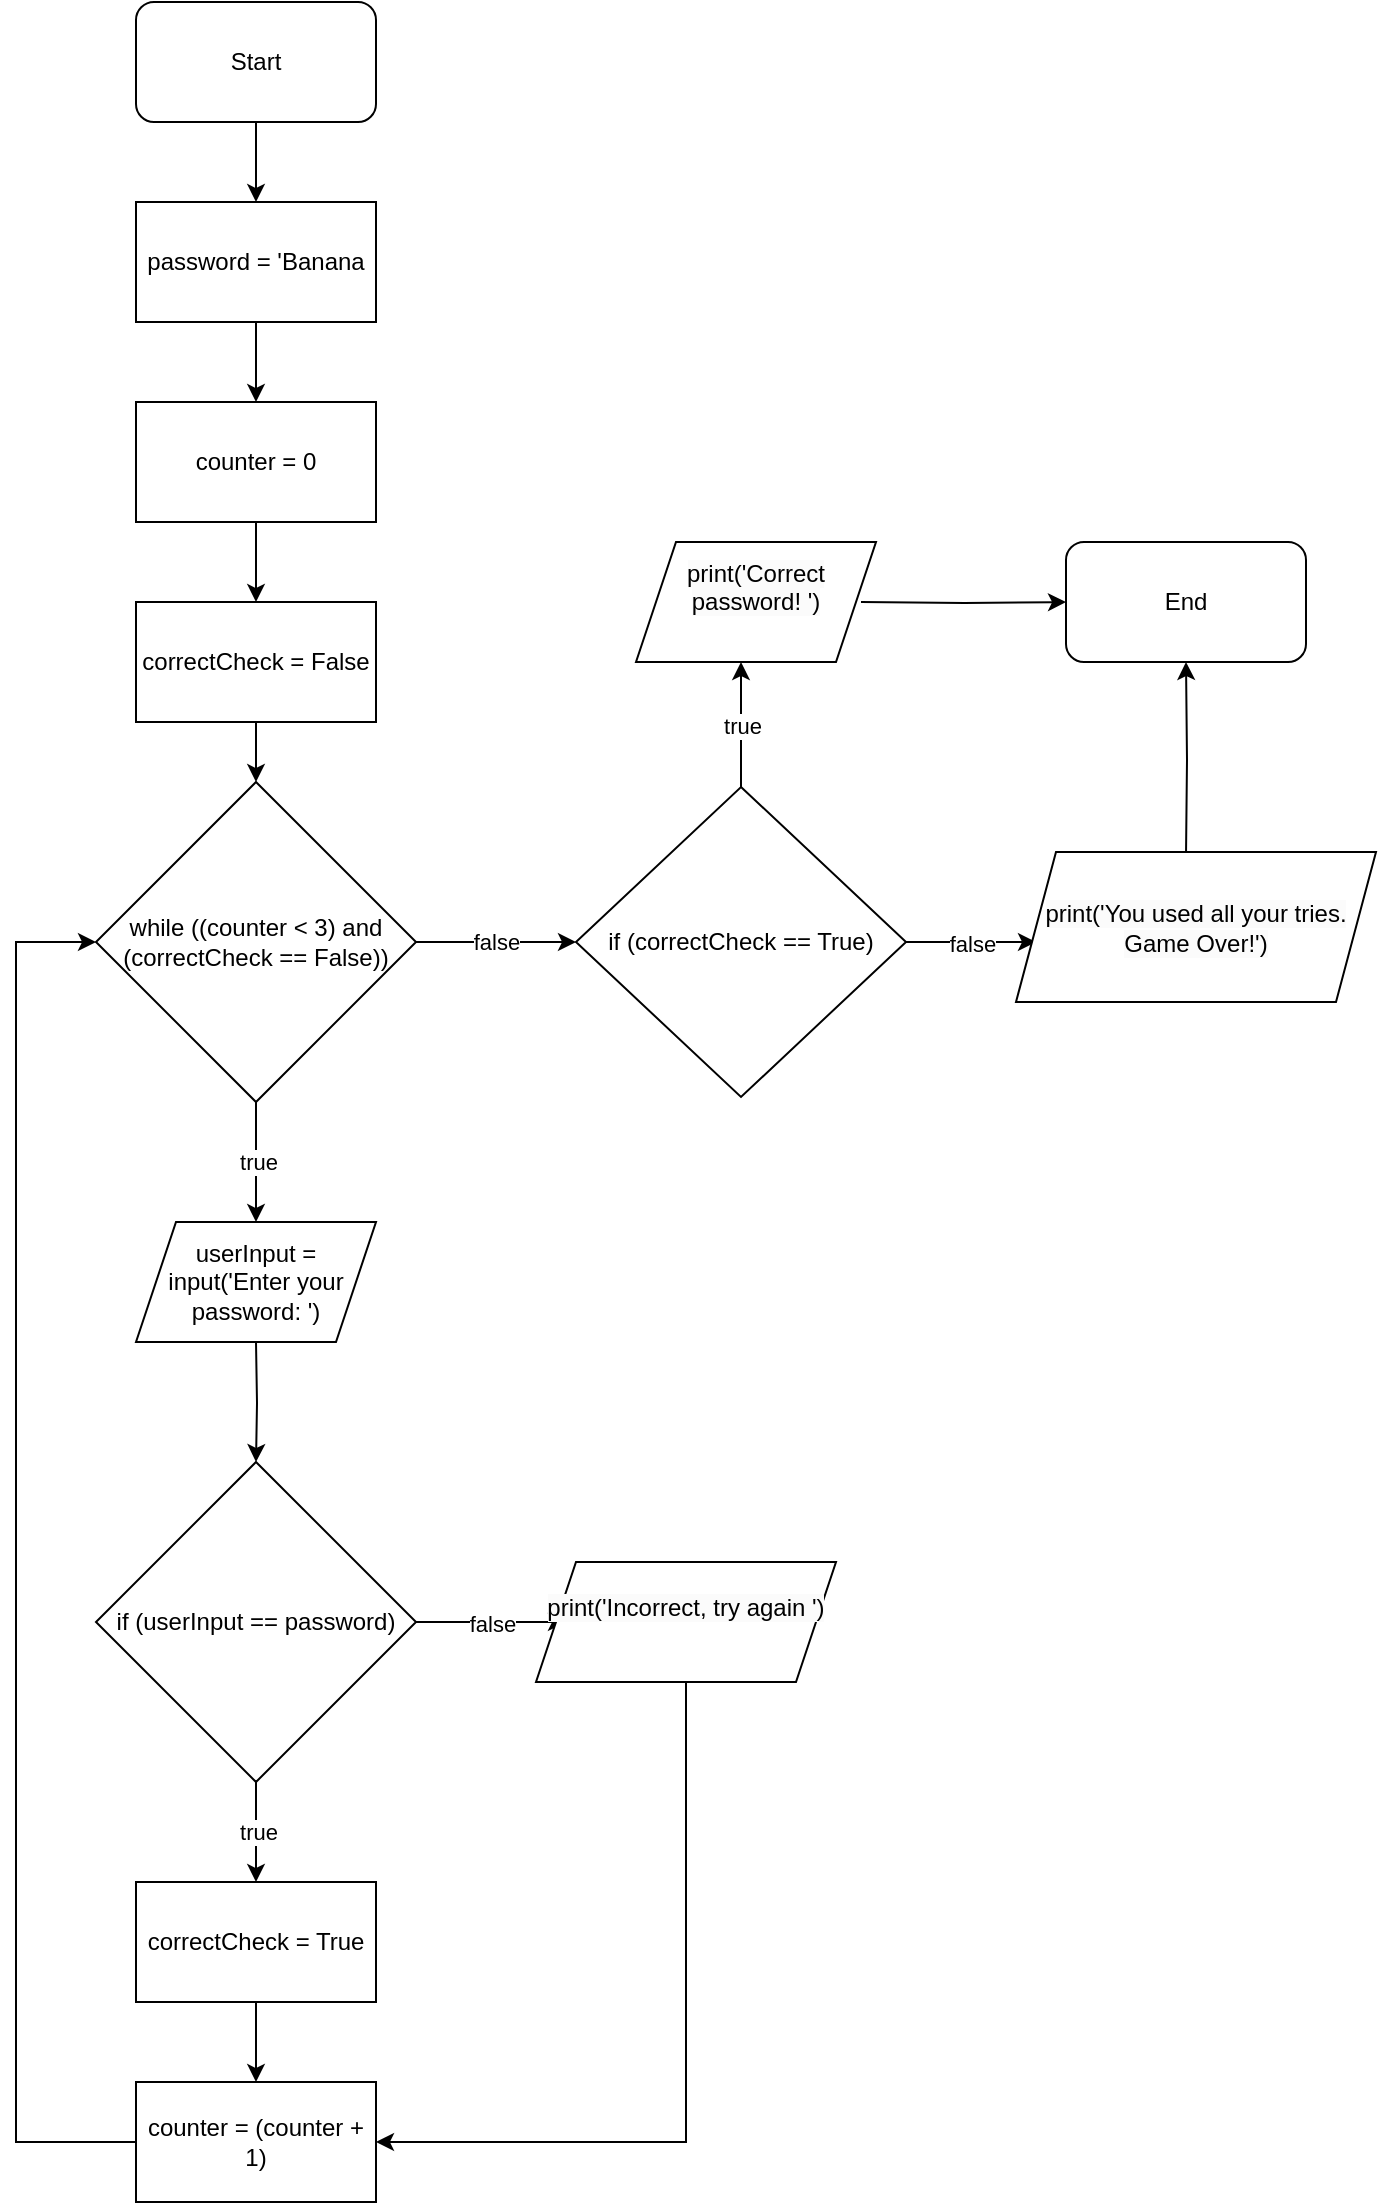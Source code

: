 <mxfile version="21.7.5" type="device">
  <diagram name="Page-1" id="KX2nUUPIr62F4fqyjSt9">
    <mxGraphModel dx="890" dy="390" grid="1" gridSize="10" guides="1" tooltips="1" connect="1" arrows="1" fold="1" page="1" pageScale="1" pageWidth="850" pageHeight="1100" math="0" shadow="0">
      <root>
        <mxCell id="0" />
        <mxCell id="1" parent="0" />
        <mxCell id="tpeHLbeyVTgynvqw5VP7-13" style="edgeStyle=orthogonalEdgeStyle;rounded=0;orthogonalLoop=1;jettySize=auto;html=1;exitX=0.5;exitY=1;exitDx=0;exitDy=0;entryX=0.5;entryY=0;entryDx=0;entryDy=0;" parent="1" source="tpeHLbeyVTgynvqw5VP7-1" target="tpeHLbeyVTgynvqw5VP7-2" edge="1">
          <mxGeometry relative="1" as="geometry" />
        </mxCell>
        <mxCell id="tpeHLbeyVTgynvqw5VP7-1" value="Start" style="rounded=1;whiteSpace=wrap;html=1;" parent="1" vertex="1">
          <mxGeometry x="150" y="60" width="120" height="60" as="geometry" />
        </mxCell>
        <mxCell id="tpeHLbeyVTgynvqw5VP7-14" style="edgeStyle=orthogonalEdgeStyle;rounded=0;orthogonalLoop=1;jettySize=auto;html=1;exitX=0.5;exitY=1;exitDx=0;exitDy=0;entryX=0.5;entryY=0;entryDx=0;entryDy=0;" parent="1" source="tpeHLbeyVTgynvqw5VP7-2" target="tpeHLbeyVTgynvqw5VP7-3" edge="1">
          <mxGeometry relative="1" as="geometry" />
        </mxCell>
        <mxCell id="tpeHLbeyVTgynvqw5VP7-2" value="password = &#39;Banana" style="rounded=0;whiteSpace=wrap;html=1;" parent="1" vertex="1">
          <mxGeometry x="150" y="160" width="120" height="60" as="geometry" />
        </mxCell>
        <mxCell id="tpeHLbeyVTgynvqw5VP7-15" style="edgeStyle=orthogonalEdgeStyle;rounded=0;orthogonalLoop=1;jettySize=auto;html=1;exitX=0.5;exitY=1;exitDx=0;exitDy=0;entryX=0.5;entryY=0;entryDx=0;entryDy=0;" parent="1" source="tpeHLbeyVTgynvqw5VP7-3" target="tpeHLbeyVTgynvqw5VP7-5" edge="1">
          <mxGeometry relative="1" as="geometry" />
        </mxCell>
        <mxCell id="tpeHLbeyVTgynvqw5VP7-3" value="counter = 0" style="rounded=0;whiteSpace=wrap;html=1;" parent="1" vertex="1">
          <mxGeometry x="150" y="260" width="120" height="60" as="geometry" />
        </mxCell>
        <mxCell id="tpeHLbeyVTgynvqw5VP7-16" style="edgeStyle=orthogonalEdgeStyle;rounded=0;orthogonalLoop=1;jettySize=auto;html=1;exitX=0.5;exitY=1;exitDx=0;exitDy=0;entryX=0.5;entryY=0;entryDx=0;entryDy=0;" parent="1" source="tpeHLbeyVTgynvqw5VP7-5" target="tpeHLbeyVTgynvqw5VP7-6" edge="1">
          <mxGeometry relative="1" as="geometry" />
        </mxCell>
        <mxCell id="tpeHLbeyVTgynvqw5VP7-5" value="correctCheck = False" style="rounded=0;whiteSpace=wrap;html=1;" parent="1" vertex="1">
          <mxGeometry x="150" y="360" width="120" height="60" as="geometry" />
        </mxCell>
        <mxCell id="tpeHLbeyVTgynvqw5VP7-10" value="false" style="edgeStyle=orthogonalEdgeStyle;rounded=0;orthogonalLoop=1;jettySize=auto;html=1;exitX=1;exitY=0.5;exitDx=0;exitDy=0;entryX=0;entryY=0.5;entryDx=0;entryDy=0;" parent="1" source="tpeHLbeyVTgynvqw5VP7-6" target="tpeHLbeyVTgynvqw5VP7-7" edge="1">
          <mxGeometry relative="1" as="geometry" />
        </mxCell>
        <mxCell id="tpeHLbeyVTgynvqw5VP7-17" value="true" style="edgeStyle=orthogonalEdgeStyle;rounded=0;orthogonalLoop=1;jettySize=auto;html=1;exitX=0.5;exitY=1;exitDx=0;exitDy=0;" parent="1" source="tpeHLbeyVTgynvqw5VP7-6" edge="1">
          <mxGeometry relative="1" as="geometry">
            <mxPoint x="210" y="670" as="targetPoint" />
          </mxGeometry>
        </mxCell>
        <mxCell id="tpeHLbeyVTgynvqw5VP7-6" value="while ((counter &amp;lt; 3) and (correctCheck == False))" style="rhombus;whiteSpace=wrap;html=1;" parent="1" vertex="1">
          <mxGeometry x="130" y="450" width="160" height="160" as="geometry" />
        </mxCell>
        <mxCell id="tpeHLbeyVTgynvqw5VP7-9" value="false" style="edgeStyle=orthogonalEdgeStyle;rounded=0;orthogonalLoop=1;jettySize=auto;html=1;exitX=1;exitY=0.5;exitDx=0;exitDy=0;entryX=0;entryY=0.5;entryDx=0;entryDy=0;" parent="1" source="tpeHLbeyVTgynvqw5VP7-7" edge="1">
          <mxGeometry relative="1" as="geometry">
            <mxPoint x="600" y="530" as="targetPoint" />
          </mxGeometry>
        </mxCell>
        <mxCell id="tpeHLbeyVTgynvqw5VP7-11" value="true" style="edgeStyle=orthogonalEdgeStyle;rounded=0;orthogonalLoop=1;jettySize=auto;html=1;exitX=0.5;exitY=0;exitDx=0;exitDy=0;" parent="1" source="tpeHLbeyVTgynvqw5VP7-7" edge="1">
          <mxGeometry relative="1" as="geometry">
            <mxPoint x="452.5" y="390.0" as="targetPoint" />
          </mxGeometry>
        </mxCell>
        <mxCell id="tpeHLbeyVTgynvqw5VP7-7" value="if (correctCheck == True)" style="rhombus;whiteSpace=wrap;html=1;" parent="1" vertex="1">
          <mxGeometry x="370" y="452.5" width="165" height="155" as="geometry" />
        </mxCell>
        <mxCell id="tpeHLbeyVTgynvqw5VP7-35" style="edgeStyle=orthogonalEdgeStyle;rounded=0;orthogonalLoop=1;jettySize=auto;html=1;exitX=0.5;exitY=0;exitDx=0;exitDy=0;entryX=0.5;entryY=1;entryDx=0;entryDy=0;" parent="1" target="tpeHLbeyVTgynvqw5VP7-33" edge="1">
          <mxGeometry relative="1" as="geometry">
            <mxPoint x="675" y="487.5" as="sourcePoint" />
          </mxGeometry>
        </mxCell>
        <mxCell id="tpeHLbeyVTgynvqw5VP7-34" style="edgeStyle=orthogonalEdgeStyle;rounded=0;orthogonalLoop=1;jettySize=auto;html=1;exitX=1;exitY=0.5;exitDx=0;exitDy=0;entryX=0;entryY=0.5;entryDx=0;entryDy=0;" parent="1" target="tpeHLbeyVTgynvqw5VP7-33" edge="1">
          <mxGeometry relative="1" as="geometry">
            <mxPoint x="512.5" y="360" as="sourcePoint" />
          </mxGeometry>
        </mxCell>
        <mxCell id="tpeHLbeyVTgynvqw5VP7-21" style="edgeStyle=orthogonalEdgeStyle;rounded=0;orthogonalLoop=1;jettySize=auto;html=1;exitX=0.5;exitY=1;exitDx=0;exitDy=0;entryX=0.5;entryY=0;entryDx=0;entryDy=0;" parent="1" target="tpeHLbeyVTgynvqw5VP7-20" edge="1">
          <mxGeometry relative="1" as="geometry">
            <mxPoint x="210" y="730" as="sourcePoint" />
          </mxGeometry>
        </mxCell>
        <mxCell id="tpeHLbeyVTgynvqw5VP7-23" value="false" style="edgeStyle=orthogonalEdgeStyle;rounded=0;orthogonalLoop=1;jettySize=auto;html=1;exitX=1;exitY=0.5;exitDx=0;exitDy=0;entryX=0;entryY=0.5;entryDx=0;entryDy=0;" parent="1" source="tpeHLbeyVTgynvqw5VP7-20" edge="1">
          <mxGeometry relative="1" as="geometry">
            <mxPoint x="365" y="870" as="targetPoint" />
          </mxGeometry>
        </mxCell>
        <mxCell id="tpeHLbeyVTgynvqw5VP7-24" value="true" style="edgeStyle=orthogonalEdgeStyle;rounded=0;orthogonalLoop=1;jettySize=auto;html=1;exitX=0.5;exitY=1;exitDx=0;exitDy=0;" parent="1" source="tpeHLbeyVTgynvqw5VP7-20" edge="1">
          <mxGeometry relative="1" as="geometry">
            <mxPoint x="210" y="1000" as="targetPoint" />
          </mxGeometry>
        </mxCell>
        <mxCell id="tpeHLbeyVTgynvqw5VP7-20" value="if (userInput == password)" style="rhombus;whiteSpace=wrap;html=1;" parent="1" vertex="1">
          <mxGeometry x="130" y="790" width="160" height="160" as="geometry" />
        </mxCell>
        <mxCell id="tpeHLbeyVTgynvqw5VP7-28" style="edgeStyle=orthogonalEdgeStyle;rounded=0;orthogonalLoop=1;jettySize=auto;html=1;exitX=0.5;exitY=1;exitDx=0;exitDy=0;entryX=0.5;entryY=0;entryDx=0;entryDy=0;" parent="1" source="tpeHLbeyVTgynvqw5VP7-25" target="tpeHLbeyVTgynvqw5VP7-27" edge="1">
          <mxGeometry relative="1" as="geometry" />
        </mxCell>
        <mxCell id="tpeHLbeyVTgynvqw5VP7-25" value="correctCheck = True" style="rounded=0;whiteSpace=wrap;html=1;" parent="1" vertex="1">
          <mxGeometry x="150" y="1000" width="120" height="60" as="geometry" />
        </mxCell>
        <mxCell id="tpeHLbeyVTgynvqw5VP7-30" style="edgeStyle=orthogonalEdgeStyle;rounded=0;orthogonalLoop=1;jettySize=auto;html=1;exitX=0;exitY=0.5;exitDx=0;exitDy=0;entryX=0;entryY=0.5;entryDx=0;entryDy=0;" parent="1" source="tpeHLbeyVTgynvqw5VP7-27" target="tpeHLbeyVTgynvqw5VP7-6" edge="1">
          <mxGeometry relative="1" as="geometry">
            <Array as="points">
              <mxPoint x="90" y="1130" />
              <mxPoint x="90" y="530" />
            </Array>
          </mxGeometry>
        </mxCell>
        <mxCell id="tpeHLbeyVTgynvqw5VP7-27" value="counter = (counter + 1)" style="rounded=0;whiteSpace=wrap;html=1;" parent="1" vertex="1">
          <mxGeometry x="150" y="1100" width="120" height="60" as="geometry" />
        </mxCell>
        <mxCell id="tpeHLbeyVTgynvqw5VP7-33" value="End" style="rounded=1;whiteSpace=wrap;html=1;" parent="1" vertex="1">
          <mxGeometry x="615" y="330" width="120" height="60" as="geometry" />
        </mxCell>
        <mxCell id="tpeHLbeyVTgynvqw5VP7-36" value="userInput = input(&#39;Enter your password: &#39;)" style="shape=parallelogram;perimeter=parallelogramPerimeter;whiteSpace=wrap;html=1;fixedSize=1;" parent="1" vertex="1">
          <mxGeometry x="150" y="670" width="120" height="60" as="geometry" />
        </mxCell>
        <mxCell id="q18yHyV-BmYjY4MOo11--1" value="&#xa;&lt;span style=&quot;color: rgb(0, 0, 0); font-family: Helvetica; font-size: 12px; font-style: normal; font-variant-ligatures: normal; font-variant-caps: normal; font-weight: 400; letter-spacing: normal; orphans: 2; text-align: center; text-indent: 0px; text-transform: none; widows: 2; word-spacing: 0px; -webkit-text-stroke-width: 0px; background-color: rgb(251, 251, 251); text-decoration-thickness: initial; text-decoration-style: initial; text-decoration-color: initial; float: none; display: inline !important;&quot;&gt;print(&#39;Correct password! &#39;)&lt;/span&gt;&#xa;&#xa;" style="shape=parallelogram;perimeter=parallelogramPerimeter;whiteSpace=wrap;html=1;fixedSize=1;" vertex="1" parent="1">
          <mxGeometry x="400" y="330" width="120" height="60" as="geometry" />
        </mxCell>
        <mxCell id="q18yHyV-BmYjY4MOo11--2" value="&#xa;&lt;br style=&quot;border-color: var(--border-color); color: rgb(0, 0, 0); font-family: Helvetica; font-size: 12px; font-style: normal; font-variant-ligatures: normal; font-variant-caps: normal; font-weight: 400; letter-spacing: normal; orphans: 2; text-align: center; text-indent: 0px; text-transform: none; widows: 2; word-spacing: 0px; -webkit-text-stroke-width: 0px; background-color: rgb(251, 251, 251); text-decoration-thickness: initial; text-decoration-style: initial; text-decoration-color: initial;&quot;&gt;&lt;span style=&quot;color: rgb(0, 0, 0); font-family: Helvetica; font-size: 12px; font-style: normal; font-variant-ligatures: normal; font-variant-caps: normal; font-weight: 400; letter-spacing: normal; orphans: 2; text-align: center; text-indent: 0px; text-transform: none; widows: 2; word-spacing: 0px; -webkit-text-stroke-width: 0px; background-color: rgb(251, 251, 251); text-decoration-thickness: initial; text-decoration-style: initial; text-decoration-color: initial; float: none; display: inline !important;&quot;&gt;print(&#39;You used all your tries. Game Over!&#39;)&lt;/span&gt;&#xa;&#xa;" style="shape=parallelogram;perimeter=parallelogramPerimeter;whiteSpace=wrap;html=1;fixedSize=1;" vertex="1" parent="1">
          <mxGeometry x="590" y="485" width="180" height="75" as="geometry" />
        </mxCell>
        <mxCell id="q18yHyV-BmYjY4MOo11--5" style="edgeStyle=orthogonalEdgeStyle;rounded=0;orthogonalLoop=1;jettySize=auto;html=1;exitX=0.5;exitY=1;exitDx=0;exitDy=0;entryX=1;entryY=0.5;entryDx=0;entryDy=0;" edge="1" parent="1" source="q18yHyV-BmYjY4MOo11--3" target="tpeHLbeyVTgynvqw5VP7-27">
          <mxGeometry relative="1" as="geometry" />
        </mxCell>
        <mxCell id="q18yHyV-BmYjY4MOo11--3" value="&#xa;&lt;span style=&quot;color: rgb(0, 0, 0); font-family: Helvetica; font-size: 12px; font-style: normal; font-variant-ligatures: normal; font-variant-caps: normal; font-weight: 400; letter-spacing: normal; orphans: 2; text-align: center; text-indent: 0px; text-transform: none; widows: 2; word-spacing: 0px; -webkit-text-stroke-width: 0px; background-color: rgb(251, 251, 251); text-decoration-thickness: initial; text-decoration-style: initial; text-decoration-color: initial; float: none; display: inline !important;&quot;&gt;print(&#39;Incorrect, try again &#39;)&lt;/span&gt;&#xa;&#xa;" style="shape=parallelogram;perimeter=parallelogramPerimeter;whiteSpace=wrap;html=1;fixedSize=1;" vertex="1" parent="1">
          <mxGeometry x="350" y="840" width="150" height="60" as="geometry" />
        </mxCell>
      </root>
    </mxGraphModel>
  </diagram>
</mxfile>
